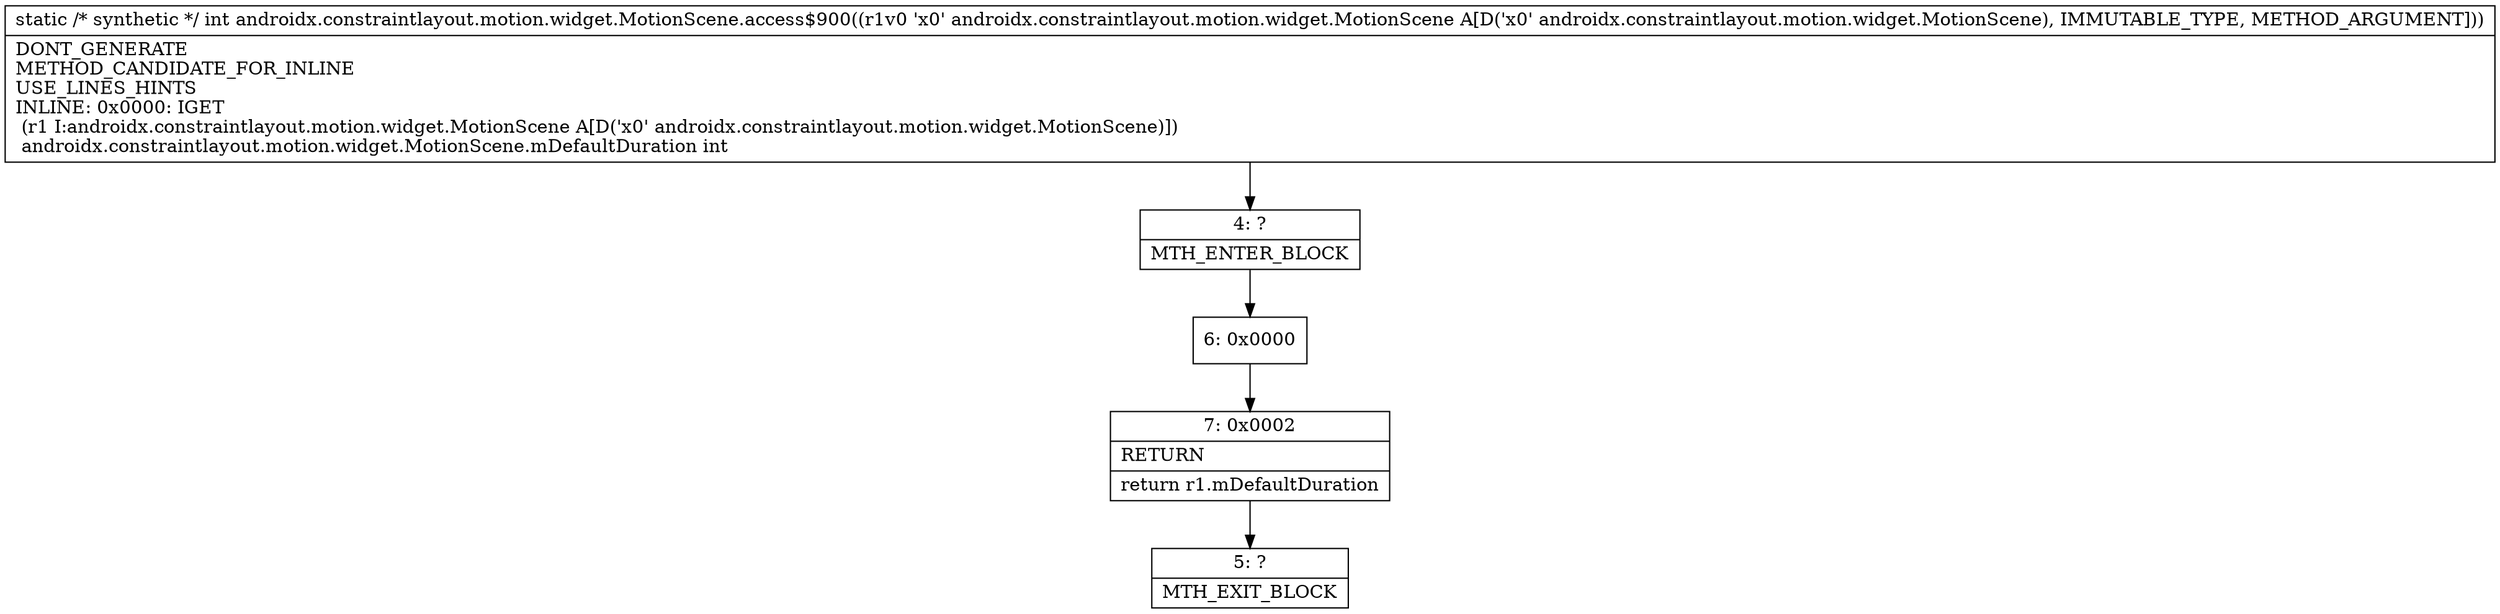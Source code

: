 digraph "CFG forandroidx.constraintlayout.motion.widget.MotionScene.access$900(Landroidx\/constraintlayout\/motion\/widget\/MotionScene;)I" {
Node_4 [shape=record,label="{4\:\ ?|MTH_ENTER_BLOCK\l}"];
Node_6 [shape=record,label="{6\:\ 0x0000}"];
Node_7 [shape=record,label="{7\:\ 0x0002|RETURN\l|return r1.mDefaultDuration\l}"];
Node_5 [shape=record,label="{5\:\ ?|MTH_EXIT_BLOCK\l}"];
MethodNode[shape=record,label="{static \/* synthetic *\/ int androidx.constraintlayout.motion.widget.MotionScene.access$900((r1v0 'x0' androidx.constraintlayout.motion.widget.MotionScene A[D('x0' androidx.constraintlayout.motion.widget.MotionScene), IMMUTABLE_TYPE, METHOD_ARGUMENT]))  | DONT_GENERATE\lMETHOD_CANDIDATE_FOR_INLINE\lUSE_LINES_HINTS\lINLINE: 0x0000: IGET  \l  (r1 I:androidx.constraintlayout.motion.widget.MotionScene A[D('x0' androidx.constraintlayout.motion.widget.MotionScene)])\l androidx.constraintlayout.motion.widget.MotionScene.mDefaultDuration int\l}"];
MethodNode -> Node_4;Node_4 -> Node_6;
Node_6 -> Node_7;
Node_7 -> Node_5;
}

